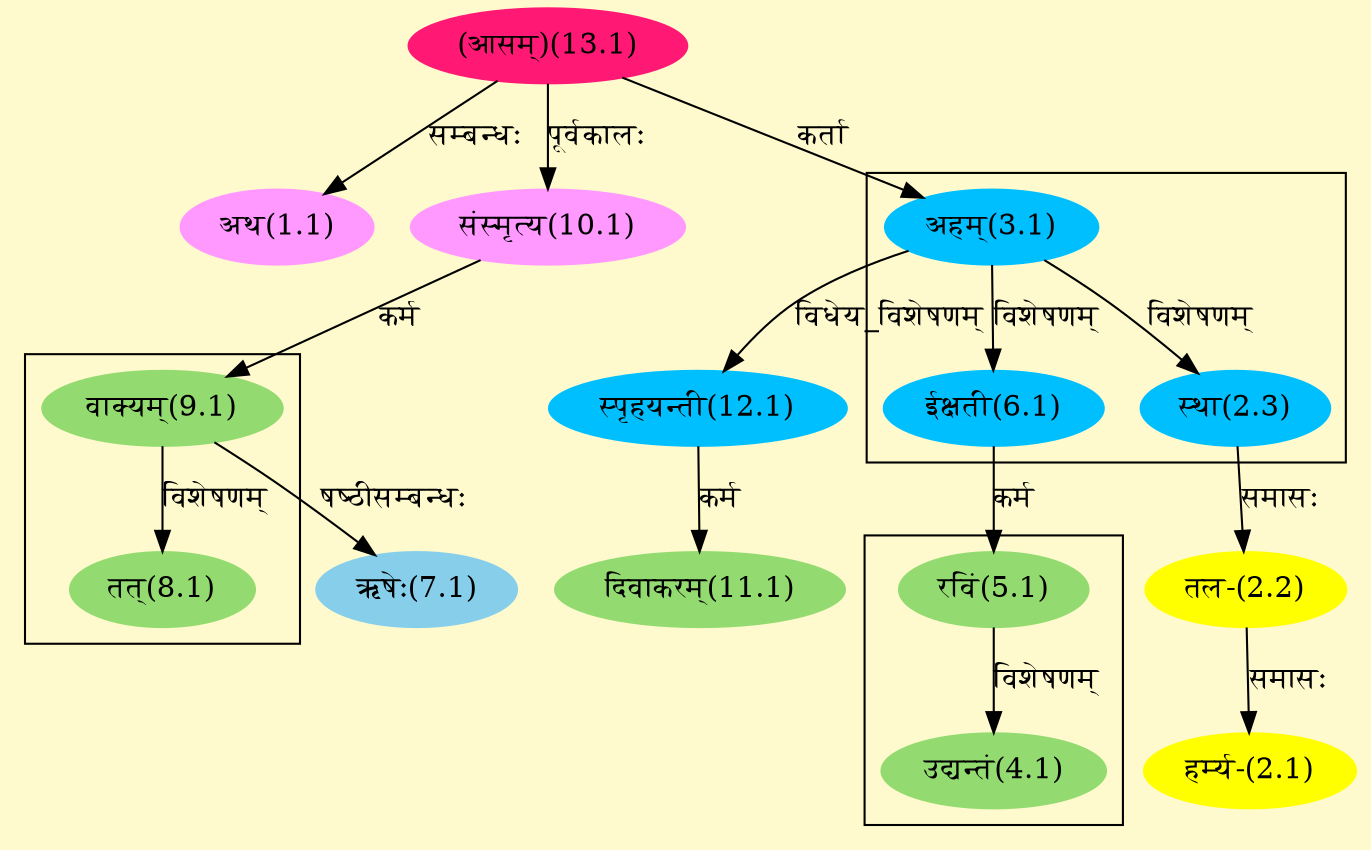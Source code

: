 digraph G{
rankdir=BT;
 compound=true;
 bgcolor="lemonchiffon1";

subgraph cluster_1{
Node2_3 [style=filled, color="#00BFFF" label = "स्था(2.3)"]
Node3_1 [style=filled, color="#00BFFF" label = "अहम्(3.1)"]
Node6_1 [style=filled, color="#00BFFF" label = "ईक्षती(6.1)"]

}

subgraph cluster_2{
Node4_1 [style=filled, color="#93DB70" label = "उद्यन्तं(4.1)"]
Node5_1 [style=filled, color="#93DB70" label = "रविं(5.1)"]

}

subgraph cluster_3{
Node8_1 [style=filled, color="#93DB70" label = "तत्(8.1)"]
Node9_1 [style=filled, color="#93DB70" label = "वाक्यम्(9.1)"]

}
Node1_1 [style=filled, color="#FF99FF" label = "अथ(1.1)"]
Node13_1 [style=filled, color="#FF1975" label = "(आसम्)(13.1)"]
Node2_1 [style=filled, color="#FFFF00" label = "हर्म्य-(2.1)"]
Node2_2 [style=filled, color="#FFFF00" label = "तल-(2.2)"]
Node2_3 [style=filled, color="#00BFFF" label = "स्था(2.3)"]
Node3_1 [style=filled, color="#00BFFF" label = "अहम्(3.1)"]
Node5_1 [style=filled, color="#93DB70" label = "रविं(5.1)"]
Node6_1 [style=filled, color="#00BFFF" label = "ईक्षती(6.1)"]
Node7_1 [style=filled, color="#87CEEB" label = "ऋषेः(7.1)"]
Node9_1 [style=filled, color="#93DB70" label = "वाक्यम्(9.1)"]
Node10_1 [style=filled, color="#FF99FF" label = "संस्मृत्य(10.1)"]
Node11_1 [style=filled, color="#93DB70" label = "दिवाकरम्(11.1)"]
Node12_1 [style=filled, color="#00BFFF" label = "स्पृहयन्ती(12.1)"]
/* Start of Relations section */

Node1_1 -> Node13_1 [  label="सम्बन्धः"  dir="back" ]
Node2_1 -> Node2_2 [  label="समासः"  dir="back" ]
Node2_2 -> Node2_3 [  label="समासः"  dir="back" ]
Node2_3 -> Node3_1 [  label="विशेषणम्"  dir="back" ]
Node3_1 -> Node13_1 [  label="कर्ता"  dir="back" ]
Node4_1 -> Node5_1 [  label="विशेषणम्"  dir="back" ]
Node5_1 -> Node6_1 [  label="कर्म"  dir="back" ]
Node6_1 -> Node3_1 [  label="विशेषणम्"  dir="back" ]
Node7_1 -> Node9_1 [  label="षष्ठीसम्बन्धः"  dir="back" ]
Node8_1 -> Node9_1 [  label="विशेषणम्"  dir="back" ]
Node9_1 -> Node10_1 [  label="कर्म"  dir="back" ]
Node10_1 -> Node13_1 [  label="पूर्वकालः"  dir="back" ]
Node11_1 -> Node12_1 [  label="कर्म"  dir="back" ]
Node12_1 -> Node3_1 [  label="विधेय_विशेषणम्"  dir="back" ]
}
